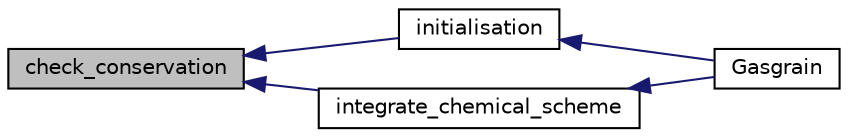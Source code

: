 digraph G
{
  edge [fontname="Helvetica",fontsize="10",labelfontname="Helvetica",labelfontsize="10"];
  node [fontname="Helvetica",fontsize="10",shape=record];
  rankdir=LR;
  Node1 [label="check_conservation",height=0.2,width=0.4,color="black", fillcolor="grey75", style="filled" fontcolor="black"];
  Node1 -> Node2 [dir=back,color="midnightblue",fontsize="10",style="solid",fontname="Helvetica"];
  Node2 [label="initialisation",height=0.2,width=0.4,color="black", fillcolor="white", style="filled",URL="$nautilus_8f90.html#a568414246db75acf75fb8fd7ebc909b2",tooltip="Routine that contain all initialisation that needs to be done in the code before the integration..."];
  Node2 -> Node3 [dir=back,color="midnightblue",fontsize="10",style="solid",fontname="Helvetica"];
  Node3 [label="Gasgrain",height=0.2,width=0.4,color="black", fillcolor="white", style="filled",URL="$nautilus_8f90.html#a581e8920671b59dd3be0bd0cd3a87373"];
  Node1 -> Node4 [dir=back,color="midnightblue",fontsize="10",style="solid",fontname="Helvetica"];
  Node4 [label="integrate_chemical_scheme",height=0.2,width=0.4,color="black", fillcolor="white", style="filled",URL="$nautilus_8f90.html#ae30f81e809400b170c173d6980287c42",tooltip="Chemically evolve from T to TOUT the given spatial point."];
  Node4 -> Node3 [dir=back,color="midnightblue",fontsize="10",style="solid",fontname="Helvetica"];
}
